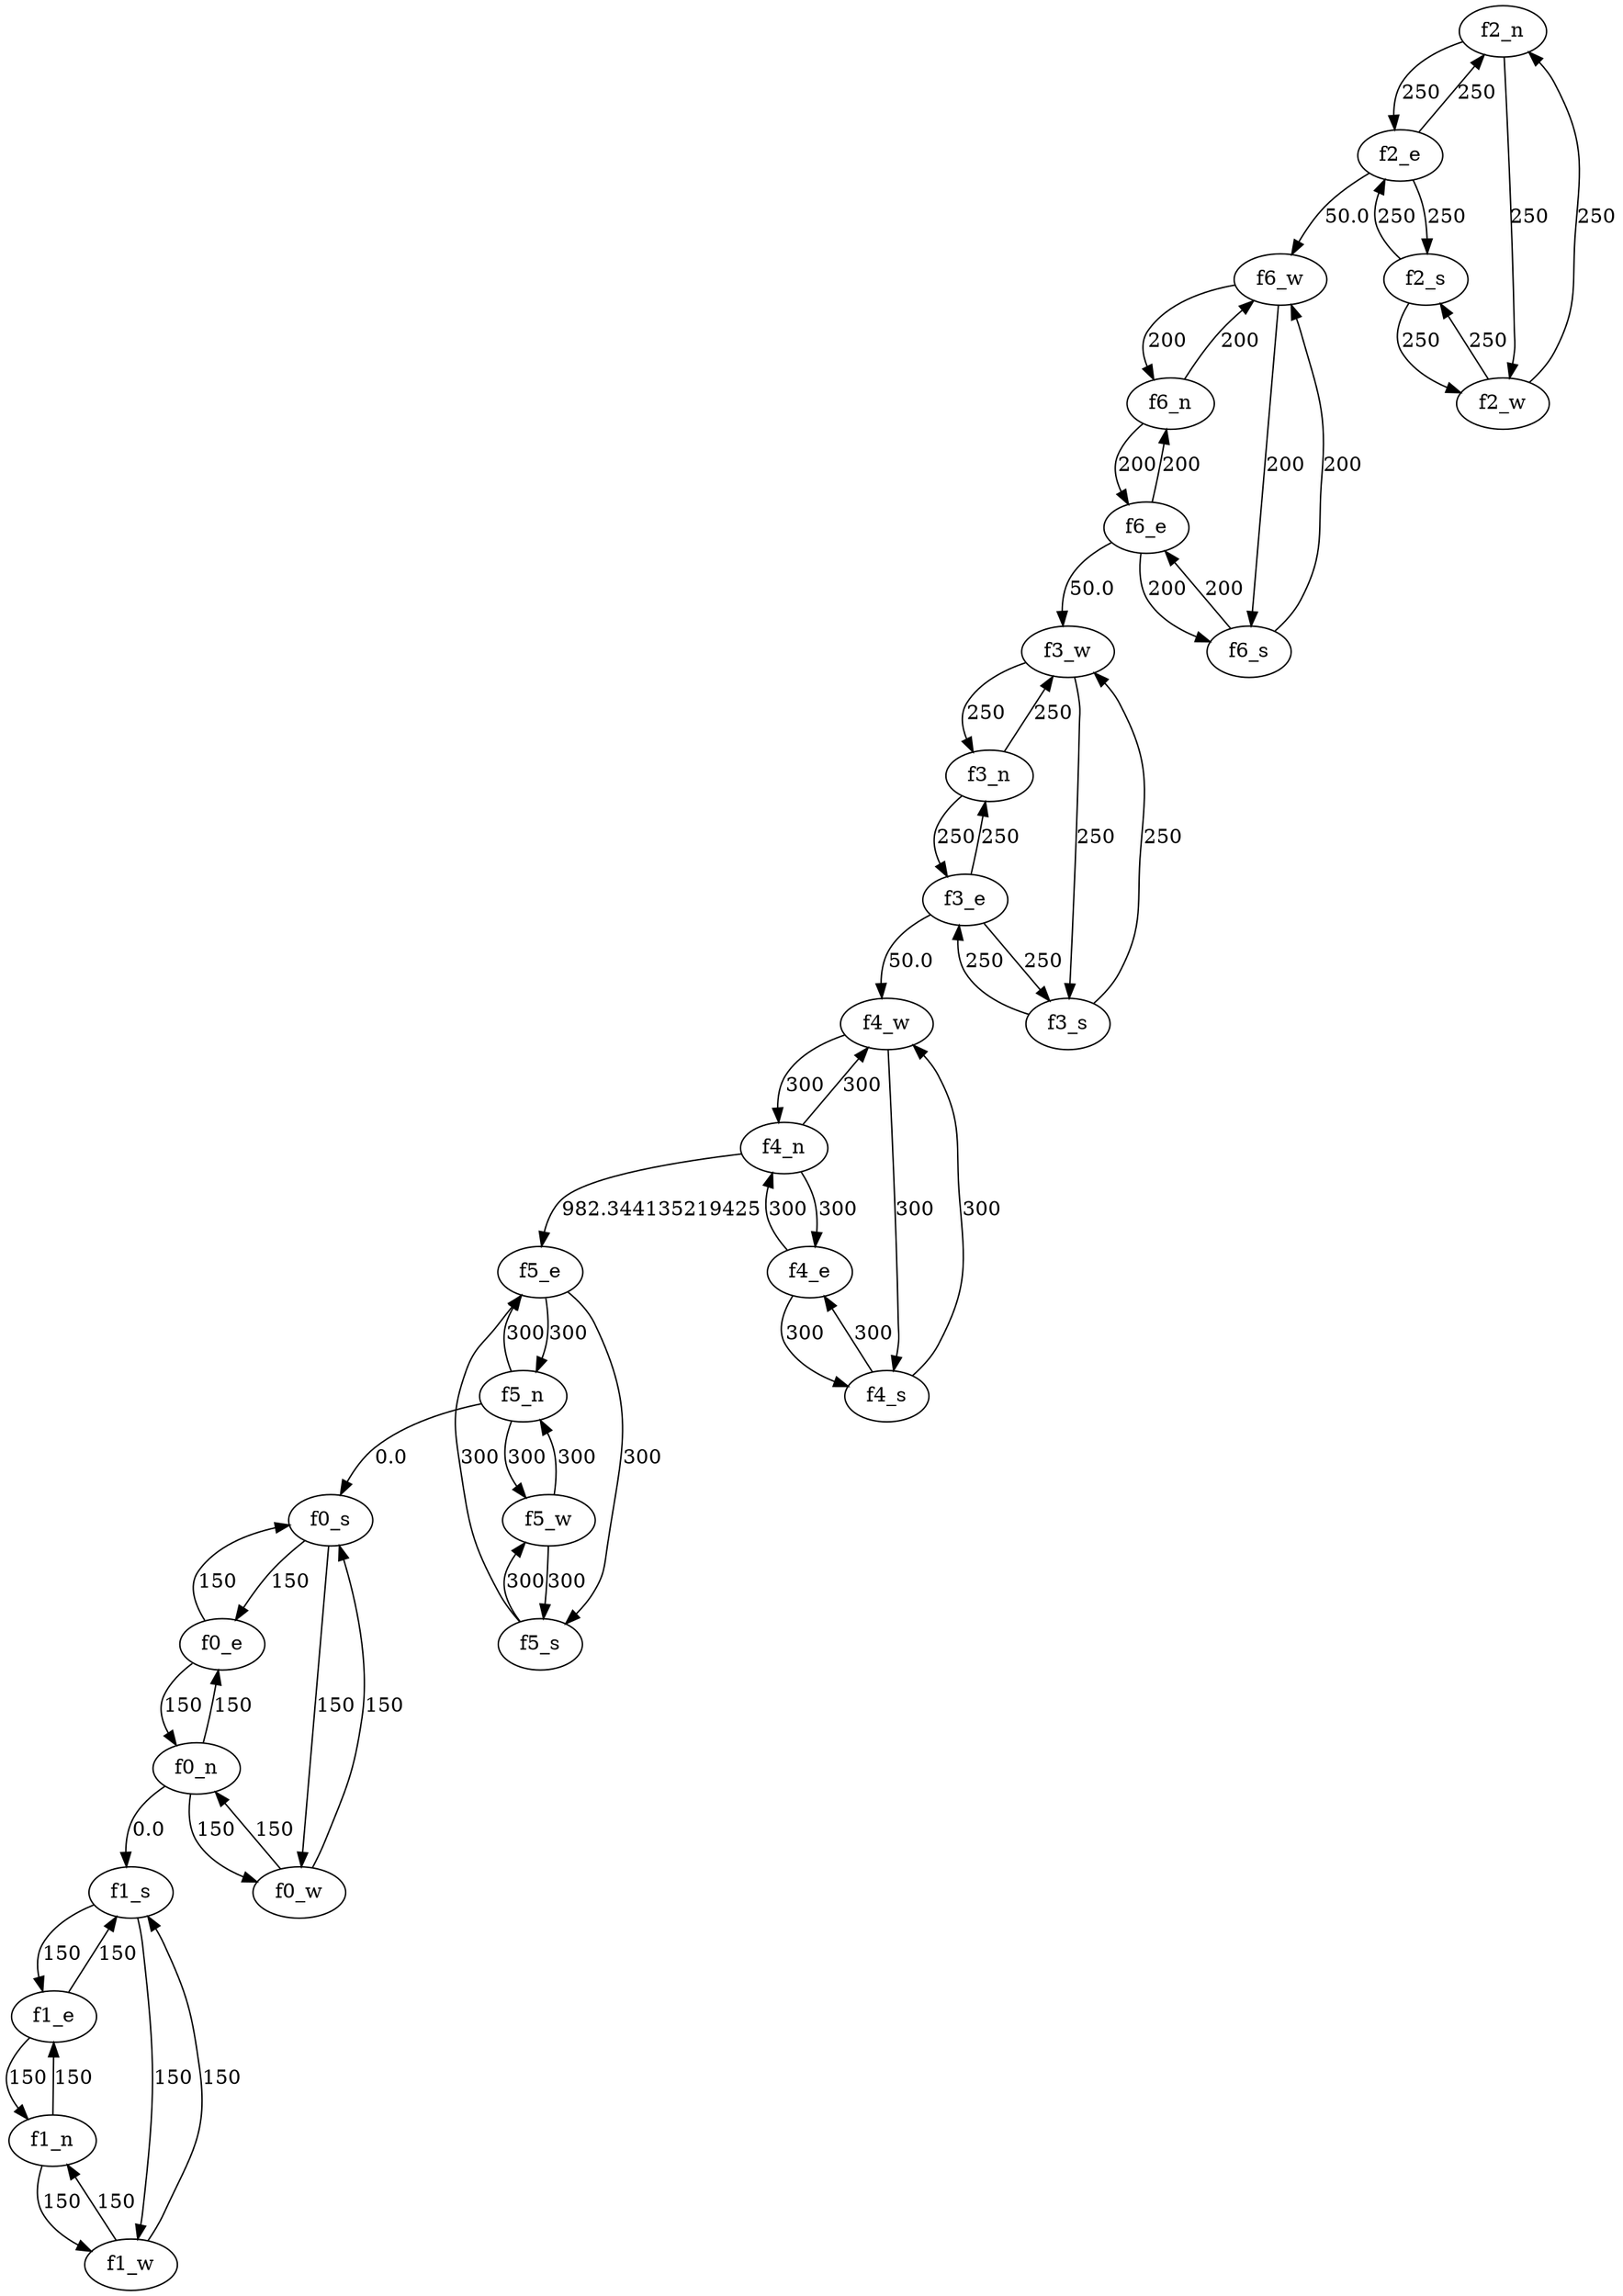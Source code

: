 digraph edges {
  f2_n -> f2_e [label="250"]
  f2_e -> f2_s [label="250"]
  f2_s -> f2_w [label="250"]
  f2_w -> f2_n [label="250"]
  f2_n -> f2_w [label="250"]
  f2_w -> f2_s [label="250"]
  f2_s -> f2_e [label="250"]
  f2_e -> f2_n [label="250"]
  f2_e -> f6_w [label="50.0"]
  f6_n -> f6_e [label="200"]
  f6_e -> f6_s [label="200"]
  f6_s -> f6_w [label="200"]
  f6_w -> f6_n [label="200"]
  f6_n -> f6_w [label="200"]
  f6_w -> f6_s [label="200"]
  f6_s -> f6_e [label="200"]
  f6_e -> f6_n [label="200"]
  f6_e -> f3_w [label="50.0"]
  f3_n -> f3_e [label="250"]
  f3_e -> f3_s [label="250"]
  f3_s -> f3_w [label="250"]
  f3_w -> f3_n [label="250"]
  f3_n -> f3_w [label="250"]
  f3_w -> f3_s [label="250"]
  f3_s -> f3_e [label="250"]
  f3_e -> f3_n [label="250"]
  f3_e -> f4_w [label="50.0"]
  f4_n -> f4_e [label="300"]
  f4_e -> f4_s [label="300"]
  f4_s -> f4_w [label="300"]
  f4_w -> f4_n [label="300"]
  f4_n -> f4_w [label="300"]
  f4_w -> f4_s [label="300"]
  f4_s -> f4_e [label="300"]
  f4_e -> f4_n [label="300"]
  f4_n -> f5_e [label="982.344135219425"]
  f5_n -> f5_e [label="300"]
  f5_e -> f5_s [label="300"]
  f5_s -> f5_w [label="300"]
  f5_w -> f5_n [label="300"]
  f5_n -> f5_w [label="300"]
  f5_w -> f5_s [label="300"]
  f5_s -> f5_e [label="300"]
  f5_e -> f5_n [label="300"]
  f5_n -> f0_s [label="0.0"]
  f0_n -> f0_e [label="150"]
  f0_e -> f0_s [label="150"]
  f0_s -> f0_w [label="150"]
  f0_w -> f0_n [label="150"]
  f0_n -> f0_w [label="150"]
  f0_w -> f0_s [label="150"]
  f0_s -> f0_e [label="150"]
  f0_e -> f0_n [label="150"]
  f0_n -> f1_s [label="0.0"]
  f1_n -> f1_e [label="150"]
  f1_e -> f1_s [label="150"]
  f1_s -> f1_w [label="150"]
  f1_w -> f1_n [label="150"]
  f1_n -> f1_w [label="150"]
  f1_w -> f1_s [label="150"]
  f1_s -> f1_e [label="150"]
  f1_e -> f1_n [label="150"]
}
